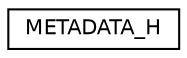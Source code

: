 digraph "Graphical Class Hierarchy"
{
  edge [fontname="Helvetica",fontsize="10",labelfontname="Helvetica",labelfontsize="10"];
  node [fontname="Helvetica",fontsize="10",shape=record];
  rankdir="LR";
  Node0 [label="METADATA_H",height=0.2,width=0.4,color="black", fillcolor="white", style="filled",URL="$df/d49/structMETADATA__H.html"];
}
